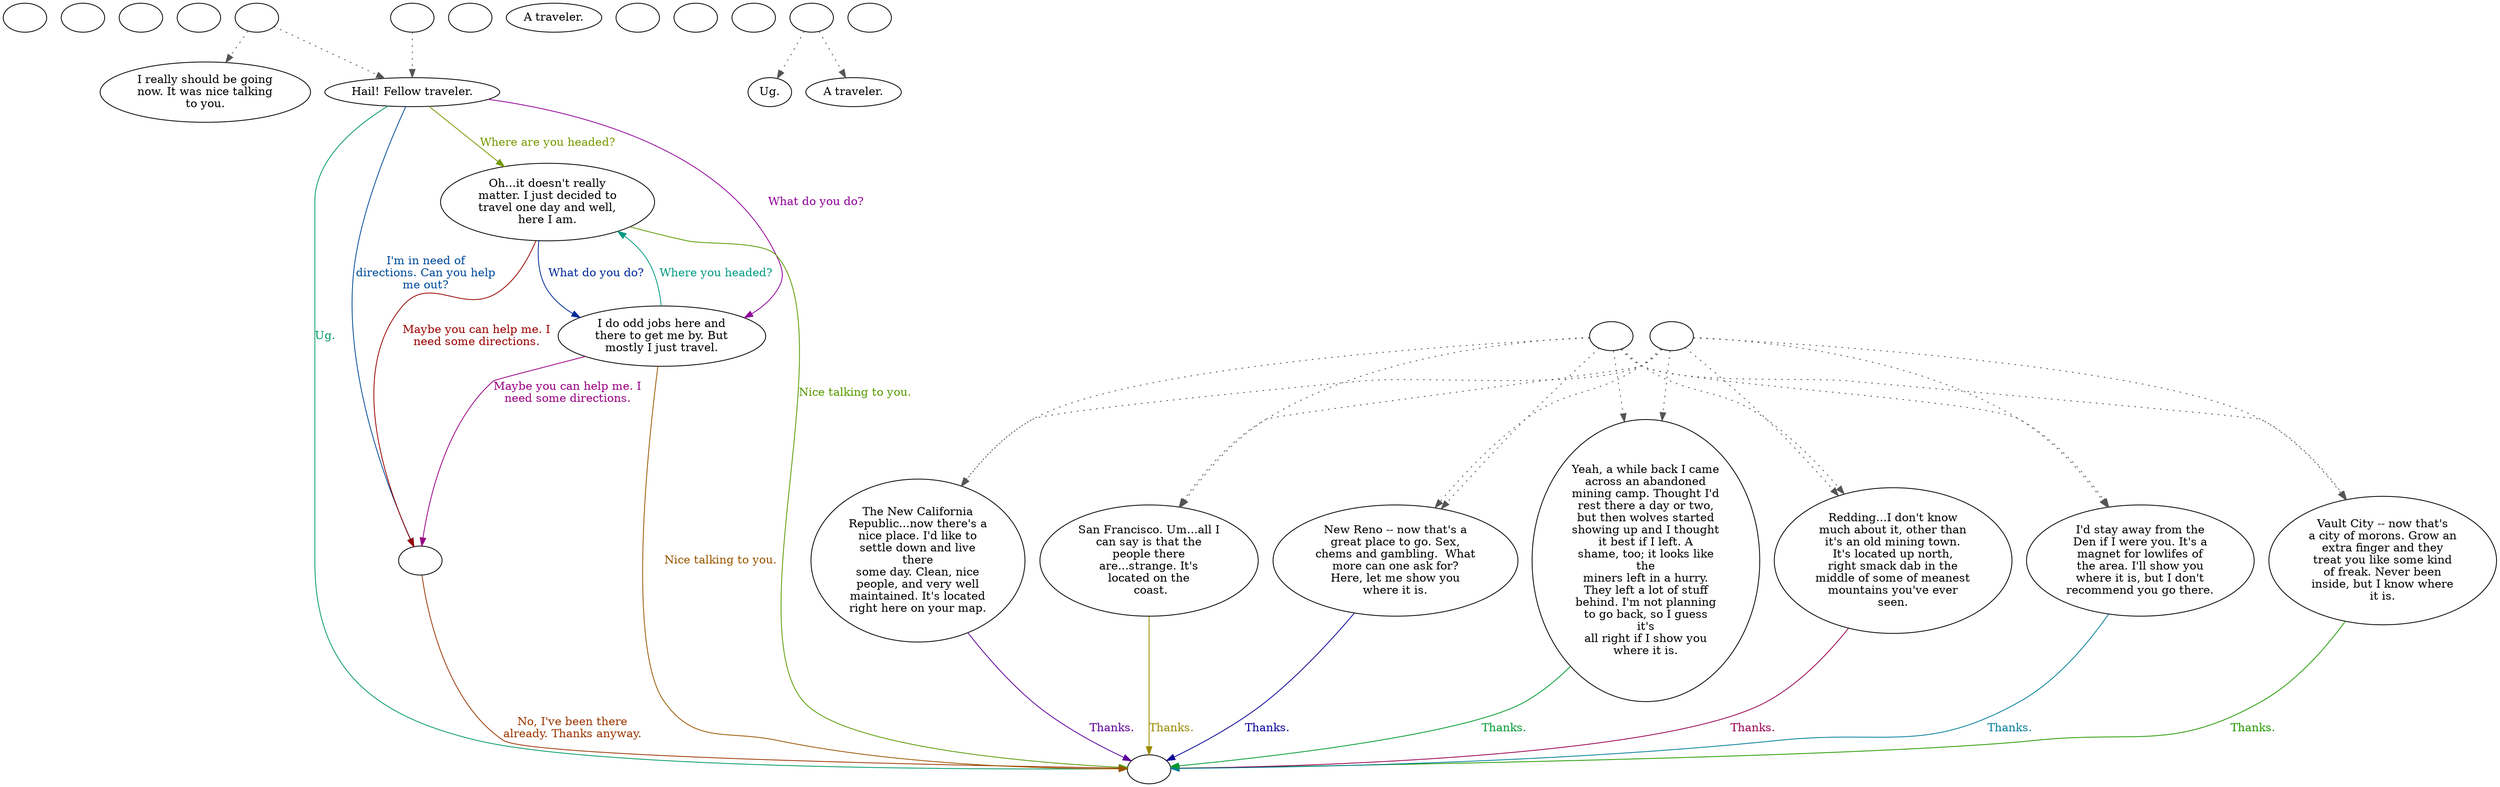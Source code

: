 digraph ectravlr {
  "checkPartyMembersNearDoor" [style=filled       fillcolor="#FFFFFF"       color="#000000"]
  "checkPartyMembersNearDoor" [label=""]
  "start" [style=filled       fillcolor="#FFFFFF"       color="#000000"]
  "start" [label=""]
  "critter_p_proc" [style=filled       fillcolor="#FFFFFF"       color="#000000"]
  "critter_p_proc" [label=""]
  "pickup_p_proc" [style=filled       fillcolor="#FFFFFF"       color="#000000"]
  "pickup_p_proc" [label=""]
  "talk_p_proc" [style=filled       fillcolor="#FFFFFF"       color="#000000"]
  "talk_p_proc" -> "Node001" [style=dotted color="#555555"]
  "talk_p_proc" -> "Node012" [style=dotted color="#555555"]
  "talk_p_proc" [label=""]
  "destroy_p_proc" [style=filled       fillcolor="#FFFFFF"       color="#000000"]
  "destroy_p_proc" [label=""]
  "look_at_p_proc" [style=filled       fillcolor="#FFFFFF"       color="#000000"]
  "look_at_p_proc" [label="A traveler."]
  "description_p_proc" [style=filled       fillcolor="#FFFFFF"       color="#000000"]
  "description_p_proc" -> "Node001" [style=dotted color="#555555"]
  "description_p_proc" [label=""]
  "use_skill_on_p_proc" [style=filled       fillcolor="#FFFFFF"       color="#000000"]
  "use_skill_on_p_proc" [label=""]
  "damage_p_proc" [style=filled       fillcolor="#FFFFFF"       color="#000000"]
  "damage_p_proc" [label=""]
  "map_enter_p_proc" [style=filled       fillcolor="#FFFFFF"       color="#000000"]
  "map_enter_p_proc" [label=""]
  "combat_p_proc" [style=filled       fillcolor="#FFFFFF"       color="#000000"]
  "combat_p_proc" -> "NodeFleeing" [style=dotted color="#555555"]
  "combat_p_proc" -> "NodeFighting" [style=dotted color="#555555"]
  "combat_p_proc" [label=""]
  "Node998" [style=filled       fillcolor="#FFFFFF"       color="#000000"]
  "Node998" [label=""]
  "Node999" [style=filled       fillcolor="#FFFFFF"       color="#000000"]
  "Node999" [label=""]
  "Node001" [style=filled       fillcolor="#FFFFFF"       color="#000000"]
  "Node001" [label="Hail! Fellow traveler."]
  "Node001" -> "Node002" [label="I'm in need of\ndirections. Can you help\nme out?" color="#004A99" fontcolor="#004A99"]
  "Node001" -> "Node010" [label="Where are you headed?" color="#769900" fontcolor="#769900"]
  "Node001" -> "Node011" [label="What do you do?" color="#8F0099" fontcolor="#8F0099"]
  "Node001" -> "Node999" [label="Ug." color="#009962" fontcolor="#009962"]
  "Node002" [style=filled       fillcolor="#FFFFFF"       color="#000000"]
  "Node002" [label=""]
  "Node002" -> "Node999" [label="No, I've been there\nalready. Thanks anyway." color="#993600" fontcolor="#993600"]
  "Node003" [style=filled       fillcolor="#FFFFFF"       color="#000000"]
  "Node003" [label="New Reno -- now that's a\ngreat place to go. Sex,\nchems and gambling.  What\nmore can one ask for?\nHere, let me show you\nwhere it is."]
  "Node003" -> "Node999" [label="Thanks." color="#090099" fontcolor="#090099"]
  "Node004" [style=filled       fillcolor="#FFFFFF"       color="#000000"]
  "Node004" [label="Vault City -- now that's\na city of morons. Grow an\nextra finger and they\ntreat you like some kind\nof freak. Never been\ninside, but I know where\nit is."]
  "Node004" -> "Node999" [label="Thanks." color="#239900" fontcolor="#239900"]
  "Node005" [style=filled       fillcolor="#FFFFFF"       color="#000000"]
  "Node005" [label="Redding...I don't know\nmuch about it, other than\nit's an old mining town.\nIt's located up north,\nright smack dab in the\nmiddle of some of meanest\nmountains you've ever\nseen."]
  "Node005" -> "Node999" [label="Thanks." color="#990050" fontcolor="#990050"]
  "Node006" [style=filled       fillcolor="#FFFFFF"       color="#000000"]
  "Node006" [label="I'd stay away from the\nDen if I were you. It's a\nmagnet for lowlifes of\nthe area. I'll show you\nwhere it is, but I don't\nrecommend you go there."]
  "Node006" -> "Node999" [label="Thanks." color="#007D99" fontcolor="#007D99"]
  "Node007" [style=filled       fillcolor="#FFFFFF"       color="#000000"]
  "Node007" [label="San Francisco. Um...all I\ncan say is that the\npeople there\nare...strange. It's\nlocated on the\n coast."]
  "Node007" -> "Node999" [label="Thanks." color="#998900" fontcolor="#998900"]
  "Node008" [style=filled       fillcolor="#FFFFFF"       color="#000000"]
  "Node008" [label="The New California\nRepublic...now there's a\nnice place. I'd like to\nsettle down and live\nthere\nsome day. Clean, nice\npeople, and very well\nmaintained. It's located\nright here on your map."]
  "Node008" -> "Node999" [label="Thanks." color="#5C0099" fontcolor="#5C0099"]
  "Node009" [style=filled       fillcolor="#FFFFFF"       color="#000000"]
  "Node009" [label="Yeah, a while back I came\nacross an abandoned\nmining camp. Thought I'd\nrest there a day or two,\nbut then wolves started\nshowing up and I thought\nit best if I left. A\nshame, too; it looks like\nthe\nminers left in a hurry.\nThey left a lot of stuff\nbehind. I'm not planning\nto go back, so I guess\nit's\nall right if I show you\nwhere it is."]
  "Node009" -> "Node999" [label="Thanks." color="#00992F" fontcolor="#00992F"]
  "Node010" [style=filled       fillcolor="#FFFFFF"       color="#000000"]
  "Node010" [label="Oh...it doesn't really\nmatter. I just decided to\ntravel one day and well,\nhere I am."]
  "Node010" -> "Node002" [label="Maybe you can help me. I\nneed some directions." color="#990300" fontcolor="#990300"]
  "Node010" -> "Node011" [label="What do you do?" color="#002A99" fontcolor="#002A99"]
  "Node010" -> "Node999" [label="Nice talking to you." color="#579900" fontcolor="#579900"]
  "Node011" [style=filled       fillcolor="#FFFFFF"       color="#000000"]
  "Node011" [label="I do odd jobs here and\nthere to get me by. But\nmostly I just travel."]
  "Node011" -> "Node002" [label="Maybe you can help me. I\nneed some directions." color="#990083" fontcolor="#990083"]
  "Node011" -> "Node010" [label="Where you headed?" color="#009982" fontcolor="#009982"]
  "Node011" -> "Node999" [label="Nice talking to you." color="#995500" fontcolor="#995500"]
  "Node012" [style=filled       fillcolor="#FFFFFF"       color="#000000"]
  "Node012" [label="I really should be going\nnow. It was nice talking\nto you."]
  "NodeFleeing" [style=filled       fillcolor="#FFFFFF"       color="#000000"]
  "NodeFleeing" [label="Ug."]
  "NodeFighting" [style=filled       fillcolor="#FFFFFF"       color="#000000"]
  "NodeFighting" [label="A traveler."]
  "checkChoiceOne" [style=filled       fillcolor="#FFFFFF"       color="#000000"]
  "checkChoiceOne" -> "Node003" [style=dotted color="#555555"]
  "checkChoiceOne" -> "Node004" [style=dotted color="#555555"]
  "checkChoiceOne" -> "Node005" [style=dotted color="#555555"]
  "checkChoiceOne" -> "Node006" [style=dotted color="#555555"]
  "checkChoiceOne" -> "Node007" [style=dotted color="#555555"]
  "checkChoiceOne" -> "Node008" [style=dotted color="#555555"]
  "checkChoiceOne" -> "Node009" [style=dotted color="#555555"]
  "checkChoiceOne" [label=""]
  "checkChoiceTwo" [style=filled       fillcolor="#FFFFFF"       color="#000000"]
  "checkChoiceTwo" -> "Node003" [style=dotted color="#555555"]
  "checkChoiceTwo" -> "Node004" [style=dotted color="#555555"]
  "checkChoiceTwo" -> "Node005" [style=dotted color="#555555"]
  "checkChoiceTwo" -> "Node006" [style=dotted color="#555555"]
  "checkChoiceTwo" -> "Node007" [style=dotted color="#555555"]
  "checkChoiceTwo" -> "Node008" [style=dotted color="#555555"]
  "checkChoiceTwo" -> "Node009" [style=dotted color="#555555"]
  "checkChoiceTwo" [label=""]
}